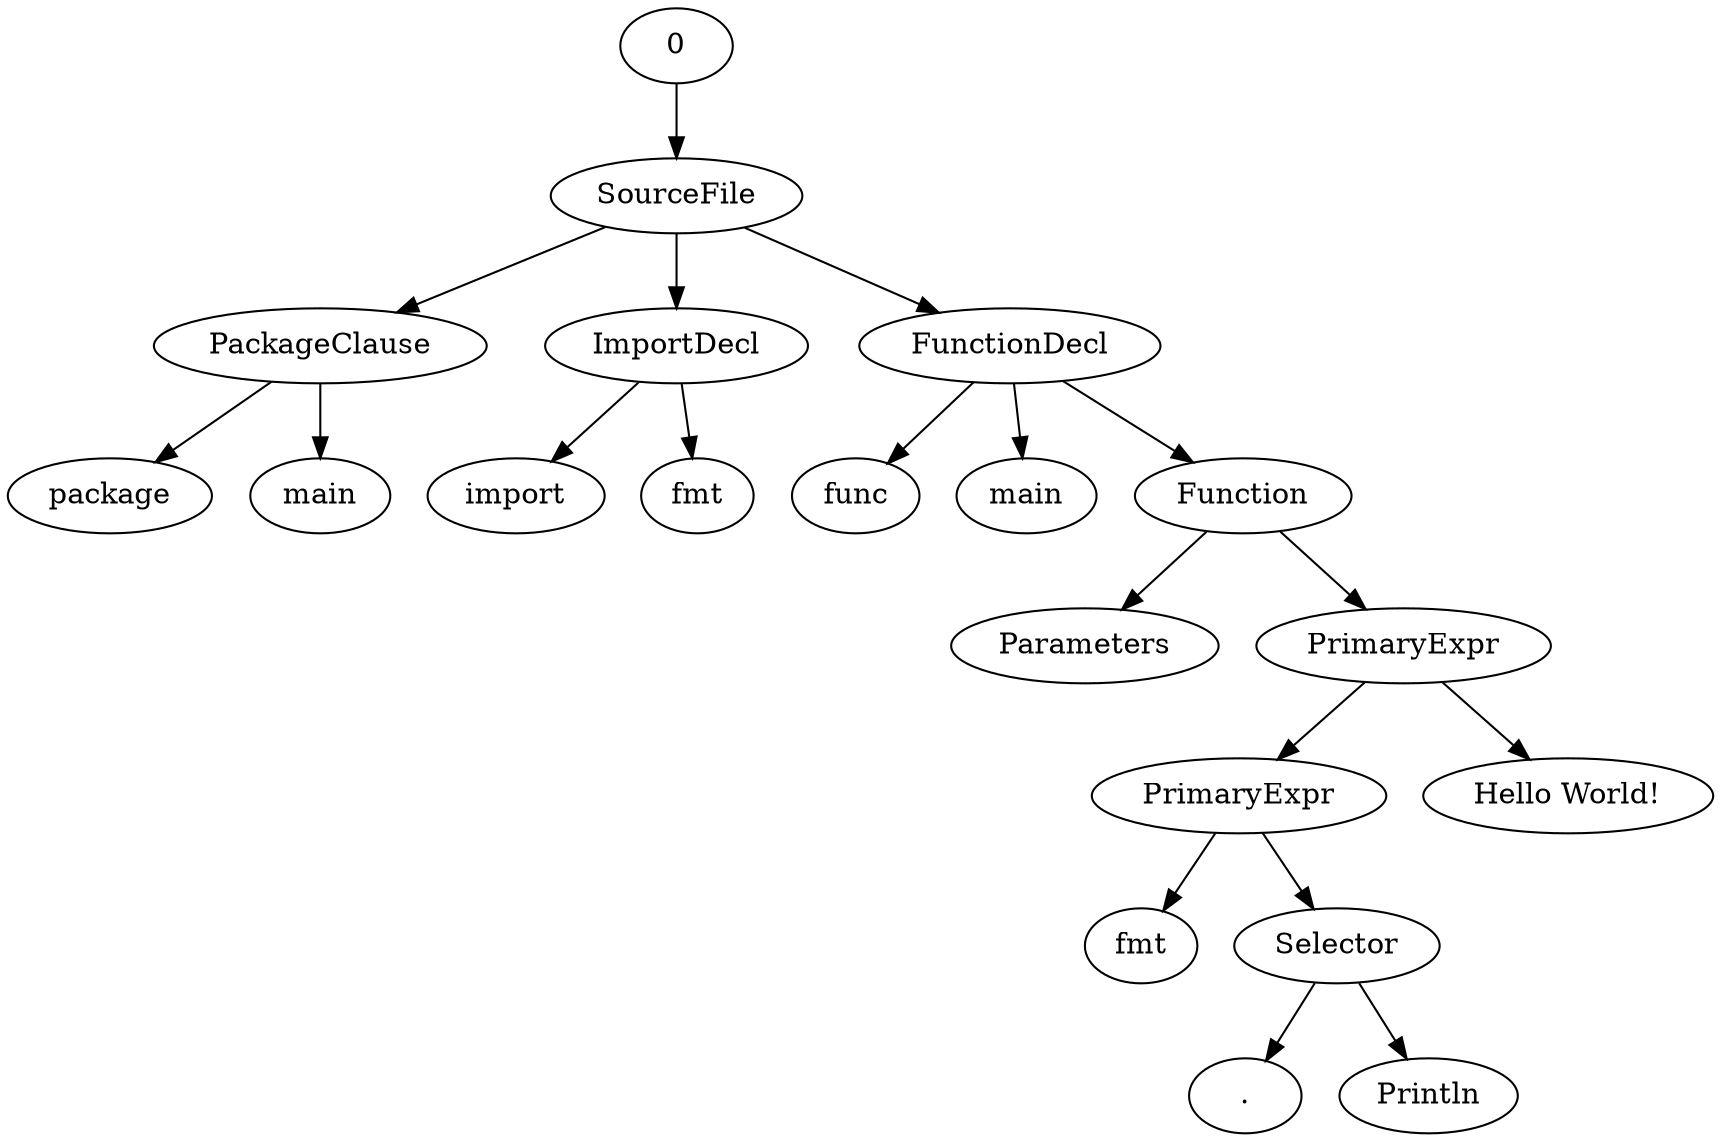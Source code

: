 strict digraph G {
1 [label="SourceFile"];
0 -> 1;
2 [label="PackageClause"];
1 -> 2;
3 [label="package"];
2 -> 3;
5 [label="main"];
2 -> 5;
7 [label="ImportDecl"];
1 -> 7;
8 [label="import"];
7 -> 8;
11 [label="fmt"];
7 -> 11;
14 [label="FunctionDecl"];
1 -> 14;
15 [label="func"];
14 -> 15;
17 [label="main"];
14 -> 17;
18 [label="Function"];
14 -> 18;
20 [label="Parameters"];
18 -> 20;
29 [label="PrimaryExpr"];
18 -> 29;
30 [label="PrimaryExpr"];
29 -> 30;
34 [label="fmt"];
30 -> 34;
35 [label="Selector"];
30 -> 35;
36 [label="."];
35 -> 36;
37 [label="Println"];
35 -> 37;
47 [label="Hello World!"];
29 -> 47;
}
